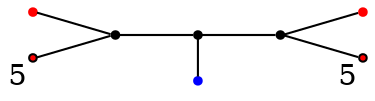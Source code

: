 graph diagram {
node [shape=point,color=black];
rankdir = LR;
subgraph subdiagram {
2 -- 1 -- 3;
}
{7,8} -- 2;
{rank=same;1 -- 4};
3 -- {6,5}
4 [color=blue];
5 [fillcolor=red,xlabel=5];
6 [color=red];
7 [color=red];
8 [fillcolor=red,xlabel=5];
}
